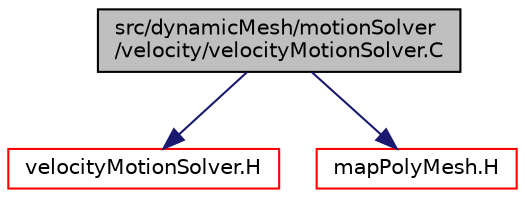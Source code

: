 digraph "src/dynamicMesh/motionSolver/velocity/velocityMotionSolver.C"
{
  bgcolor="transparent";
  edge [fontname="Helvetica",fontsize="10",labelfontname="Helvetica",labelfontsize="10"];
  node [fontname="Helvetica",fontsize="10",shape=record];
  Node0 [label="src/dynamicMesh/motionSolver\l/velocity/velocityMotionSolver.C",height=0.2,width=0.4,color="black", fillcolor="grey75", style="filled", fontcolor="black"];
  Node0 -> Node1 [color="midnightblue",fontsize="10",style="solid",fontname="Helvetica"];
  Node1 [label="velocityMotionSolver.H",height=0.2,width=0.4,color="red",URL="$a00641.html"];
  Node0 -> Node298 [color="midnightblue",fontsize="10",style="solid",fontname="Helvetica"];
  Node298 [label="mapPolyMesh.H",height=0.2,width=0.4,color="red",URL="$a12365.html"];
}
